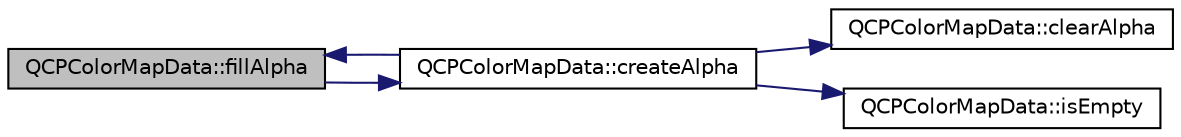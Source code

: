 digraph "QCPColorMapData::fillAlpha"
{
  edge [fontname="Helvetica",fontsize="10",labelfontname="Helvetica",labelfontsize="10"];
  node [fontname="Helvetica",fontsize="10",shape=record];
  rankdir="LR";
  Node70 [label="QCPColorMapData::fillAlpha",height=0.2,width=0.4,color="black", fillcolor="grey75", style="filled", fontcolor="black"];
  Node70 -> Node71 [color="midnightblue",fontsize="10",style="solid",fontname="Helvetica"];
  Node71 [label="QCPColorMapData::createAlpha",height=0.2,width=0.4,color="black", fillcolor="white", style="filled",URL="$class_q_c_p_color_map_data.html#a42c2b1c303683515fa4de4c551f54441"];
  Node71 -> Node72 [color="midnightblue",fontsize="10",style="solid",fontname="Helvetica"];
  Node72 [label="QCPColorMapData::clearAlpha",height=0.2,width=0.4,color="black", fillcolor="white", style="filled",URL="$class_q_c_p_color_map_data.html#a14d08b9c3720cd719400079b86d3906b"];
  Node71 -> Node73 [color="midnightblue",fontsize="10",style="solid",fontname="Helvetica"];
  Node73 [label="QCPColorMapData::isEmpty",height=0.2,width=0.4,color="black", fillcolor="white", style="filled",URL="$class_q_c_p_color_map_data.html#aea88cc75a76ca571acf29b2ba8ac970d"];
  Node71 -> Node70 [color="midnightblue",fontsize="10",style="solid",fontname="Helvetica"];
}
